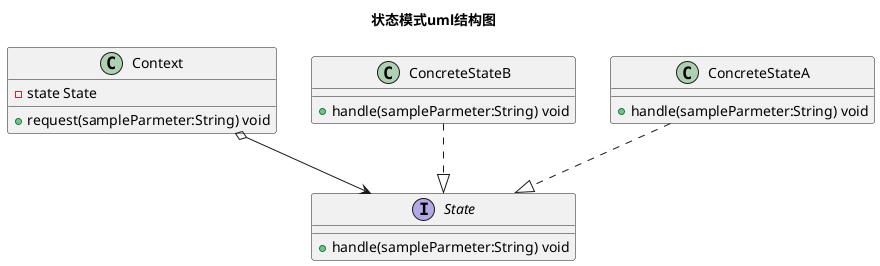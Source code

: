 @startuml state
title 状态模式uml结构图

together {
    class Context{
        -state State
        +request(sampleParmeter:String) void
    }
}
together {
    interface State{
        +handle(sampleParmeter:String) void
    }
    class ConcreteStateA{
        +handle(sampleParmeter:String) void
    }
    class ConcreteStateB{
        +handle(sampleParmeter:String) void
    }
}
Context o--> State
ConcreteStateA ..|> State
ConcreteStateB ..|> State

@enduml